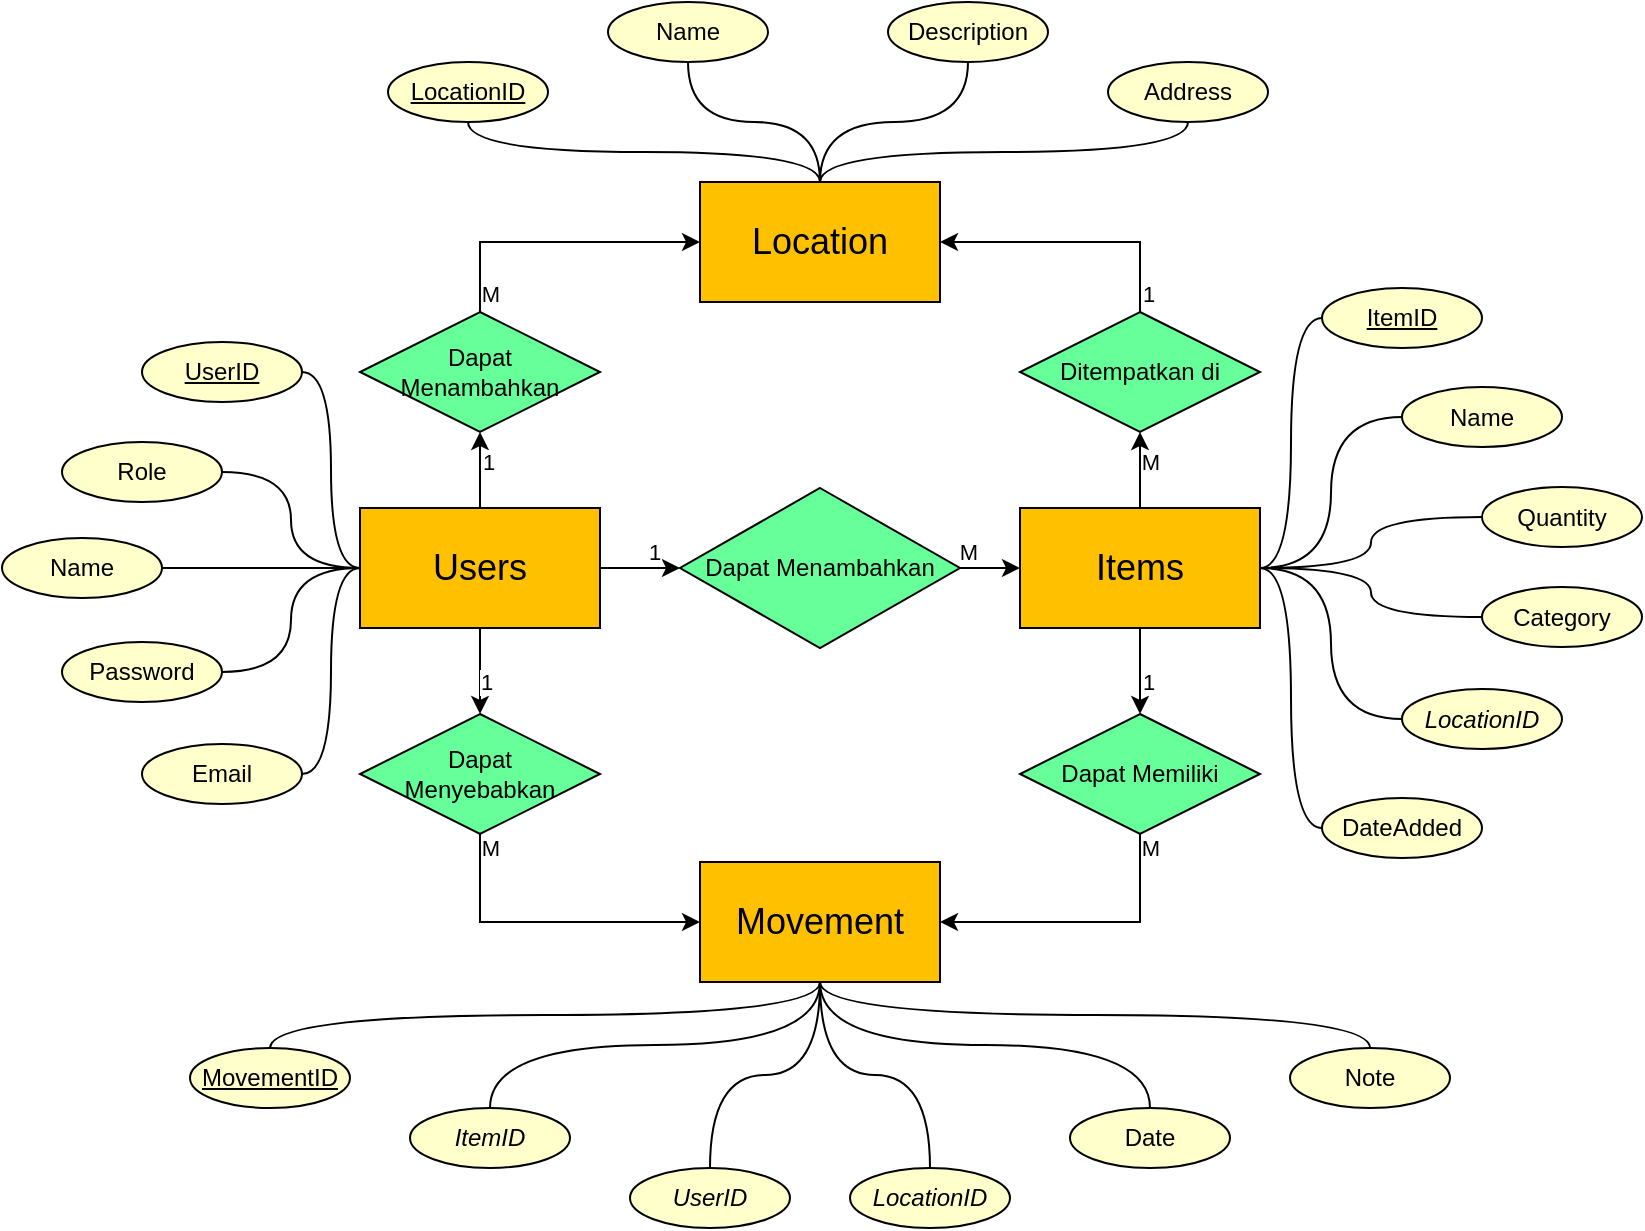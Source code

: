 <mxfile version="21.3.4" type="device">
  <diagram name="Page-1" id="7U6pc4CVt7CpyOYmcMTK">
    <mxGraphModel dx="1533" dy="689" grid="1" gridSize="10" guides="1" tooltips="1" connect="1" arrows="1" fold="1" page="1" pageScale="1" pageWidth="827" pageHeight="1169" math="0" shadow="0">
      <root>
        <mxCell id="0" />
        <mxCell id="1" parent="0" />
        <mxCell id="E6M0JtgVusHcGvOkFfoI-14" style="edgeStyle=orthogonalEdgeStyle;rounded=0;orthogonalLoop=1;jettySize=auto;html=1;entryX=0.5;entryY=0;entryDx=0;entryDy=0;" edge="1" parent="1" source="E6M0JtgVusHcGvOkFfoI-1" target="E6M0JtgVusHcGvOkFfoI-7">
          <mxGeometry relative="1" as="geometry" />
        </mxCell>
        <mxCell id="E6M0JtgVusHcGvOkFfoI-97" value="1" style="edgeLabel;html=1;align=center;verticalAlign=middle;resizable=0;points=[];" vertex="1" connectable="0" parent="E6M0JtgVusHcGvOkFfoI-14">
          <mxGeometry x="0.297" y="-1" relative="1" as="geometry">
            <mxPoint x="5" y="-1" as="offset" />
          </mxGeometry>
        </mxCell>
        <mxCell id="E6M0JtgVusHcGvOkFfoI-62" style="edgeStyle=orthogonalEdgeStyle;rounded=0;orthogonalLoop=1;jettySize=auto;html=1;entryX=0.5;entryY=1;entryDx=0;entryDy=0;" edge="1" parent="1" source="E6M0JtgVusHcGvOkFfoI-1" target="E6M0JtgVusHcGvOkFfoI-28">
          <mxGeometry relative="1" as="geometry" />
        </mxCell>
        <mxCell id="E6M0JtgVusHcGvOkFfoI-101" value="M" style="edgeLabel;html=1;align=center;verticalAlign=middle;resizable=0;points=[];" vertex="1" connectable="0" parent="E6M0JtgVusHcGvOkFfoI-62">
          <mxGeometry x="0.323" y="1" relative="1" as="geometry">
            <mxPoint x="6" y="1" as="offset" />
          </mxGeometry>
        </mxCell>
        <mxCell id="E6M0JtgVusHcGvOkFfoI-1" value="&lt;font style=&quot;font-size: 18px;&quot;&gt;Items&lt;/font&gt;" style="rounded=0;whiteSpace=wrap;html=1;fillColor=#FFC000;" vertex="1" parent="1">
          <mxGeometry x="512" y="253" width="120" height="60" as="geometry" />
        </mxCell>
        <mxCell id="E6M0JtgVusHcGvOkFfoI-10" style="edgeStyle=orthogonalEdgeStyle;rounded=0;orthogonalLoop=1;jettySize=auto;html=1;entryX=0;entryY=0.5;entryDx=0;entryDy=0;" edge="1" parent="1" source="E6M0JtgVusHcGvOkFfoI-2" target="E6M0JtgVusHcGvOkFfoI-5">
          <mxGeometry relative="1" as="geometry" />
        </mxCell>
        <mxCell id="E6M0JtgVusHcGvOkFfoI-91" value="1" style="edgeLabel;html=1;align=center;verticalAlign=middle;resizable=0;points=[];" vertex="1" connectable="0" parent="E6M0JtgVusHcGvOkFfoI-10">
          <mxGeometry x="0.266" relative="1" as="geometry">
            <mxPoint x="1" y="-8" as="offset" />
          </mxGeometry>
        </mxCell>
        <mxCell id="E6M0JtgVusHcGvOkFfoI-12" style="edgeStyle=orthogonalEdgeStyle;rounded=0;orthogonalLoop=1;jettySize=auto;html=1;entryX=0.5;entryY=0;entryDx=0;entryDy=0;" edge="1" parent="1" source="E6M0JtgVusHcGvOkFfoI-2" target="E6M0JtgVusHcGvOkFfoI-6">
          <mxGeometry relative="1" as="geometry" />
        </mxCell>
        <mxCell id="E6M0JtgVusHcGvOkFfoI-95" value="1" style="edgeLabel;html=1;align=center;verticalAlign=middle;resizable=0;points=[];" vertex="1" connectable="0" parent="E6M0JtgVusHcGvOkFfoI-12">
          <mxGeometry x="0.215" relative="1" as="geometry">
            <mxPoint x="3" y="1" as="offset" />
          </mxGeometry>
        </mxCell>
        <mxCell id="E6M0JtgVusHcGvOkFfoI-60" style="edgeStyle=orthogonalEdgeStyle;rounded=0;orthogonalLoop=1;jettySize=auto;html=1;entryX=0.5;entryY=1;entryDx=0;entryDy=0;" edge="1" parent="1" source="E6M0JtgVusHcGvOkFfoI-2" target="E6M0JtgVusHcGvOkFfoI-35">
          <mxGeometry relative="1" as="geometry" />
        </mxCell>
        <mxCell id="E6M0JtgVusHcGvOkFfoI-99" value="1" style="edgeLabel;html=1;align=center;verticalAlign=middle;resizable=0;points=[];" vertex="1" connectable="0" parent="E6M0JtgVusHcGvOkFfoI-60">
          <mxGeometry x="0.305" y="2" relative="1" as="geometry">
            <mxPoint x="6" as="offset" />
          </mxGeometry>
        </mxCell>
        <mxCell id="E6M0JtgVusHcGvOkFfoI-2" value="&lt;font style=&quot;font-size: 18px;&quot;&gt;Users&lt;/font&gt;" style="rounded=0;whiteSpace=wrap;html=1;fillColor=#FFC000;" vertex="1" parent="1">
          <mxGeometry x="182" y="253" width="120" height="60" as="geometry" />
        </mxCell>
        <mxCell id="E6M0JtgVusHcGvOkFfoI-3" value="&lt;font style=&quot;font-size: 18px;&quot;&gt;Location&lt;/font&gt;" style="rounded=0;whiteSpace=wrap;html=1;fillColor=#FFC000;" vertex="1" parent="1">
          <mxGeometry x="352" y="90" width="120" height="60" as="geometry" />
        </mxCell>
        <mxCell id="E6M0JtgVusHcGvOkFfoI-4" value="&lt;font style=&quot;font-size: 18px;&quot;&gt;Movement&lt;/font&gt;" style="rounded=0;whiteSpace=wrap;html=1;fillColor=#FFC000;" vertex="1" parent="1">
          <mxGeometry x="352" y="430" width="120" height="60" as="geometry" />
        </mxCell>
        <mxCell id="E6M0JtgVusHcGvOkFfoI-11" style="edgeStyle=orthogonalEdgeStyle;rounded=0;orthogonalLoop=1;jettySize=auto;html=1;entryX=0;entryY=0.5;entryDx=0;entryDy=0;" edge="1" parent="1" source="E6M0JtgVusHcGvOkFfoI-5" target="E6M0JtgVusHcGvOkFfoI-1">
          <mxGeometry relative="1" as="geometry" />
        </mxCell>
        <mxCell id="E6M0JtgVusHcGvOkFfoI-93" value="M" style="edgeLabel;html=1;align=center;verticalAlign=middle;resizable=0;points=[];" vertex="1" connectable="0" parent="E6M0JtgVusHcGvOkFfoI-11">
          <mxGeometry x="-0.856" y="-1" relative="1" as="geometry">
            <mxPoint y="-9" as="offset" />
          </mxGeometry>
        </mxCell>
        <mxCell id="E6M0JtgVusHcGvOkFfoI-5" value="Dapat Menambahkan" style="shape=rhombus;perimeter=rhombusPerimeter;whiteSpace=wrap;html=1;align=center;fillColor=#66FF99;" vertex="1" parent="1">
          <mxGeometry x="342" y="243" width="140" height="80" as="geometry" />
        </mxCell>
        <mxCell id="E6M0JtgVusHcGvOkFfoI-13" style="edgeStyle=orthogonalEdgeStyle;rounded=0;orthogonalLoop=1;jettySize=auto;html=1;entryX=0;entryY=0.5;entryDx=0;entryDy=0;exitX=0.5;exitY=1;exitDx=0;exitDy=0;" edge="1" parent="1" source="E6M0JtgVusHcGvOkFfoI-6" target="E6M0JtgVusHcGvOkFfoI-4">
          <mxGeometry relative="1" as="geometry" />
        </mxCell>
        <mxCell id="E6M0JtgVusHcGvOkFfoI-96" value="M" style="edgeLabel;html=1;align=center;verticalAlign=middle;resizable=0;points=[];" vertex="1" connectable="0" parent="E6M0JtgVusHcGvOkFfoI-13">
          <mxGeometry x="-0.91" relative="1" as="geometry">
            <mxPoint x="5" as="offset" />
          </mxGeometry>
        </mxCell>
        <mxCell id="E6M0JtgVusHcGvOkFfoI-6" value="Dapat&lt;br&gt;Menyebabkan" style="shape=rhombus;perimeter=rhombusPerimeter;whiteSpace=wrap;html=1;align=center;fillColor=#66FF99;" vertex="1" parent="1">
          <mxGeometry x="182" y="356" width="120" height="60" as="geometry" />
        </mxCell>
        <mxCell id="E6M0JtgVusHcGvOkFfoI-15" style="edgeStyle=orthogonalEdgeStyle;rounded=0;orthogonalLoop=1;jettySize=auto;html=1;entryX=1;entryY=0.5;entryDx=0;entryDy=0;exitX=0.5;exitY=1;exitDx=0;exitDy=0;" edge="1" parent="1" source="E6M0JtgVusHcGvOkFfoI-7" target="E6M0JtgVusHcGvOkFfoI-4">
          <mxGeometry relative="1" as="geometry" />
        </mxCell>
        <mxCell id="E6M0JtgVusHcGvOkFfoI-98" value="M" style="edgeLabel;html=1;align=center;verticalAlign=middle;resizable=0;points=[];" vertex="1" connectable="0" parent="E6M0JtgVusHcGvOkFfoI-15">
          <mxGeometry x="-0.854" relative="1" as="geometry">
            <mxPoint x="5" y="-4" as="offset" />
          </mxGeometry>
        </mxCell>
        <mxCell id="E6M0JtgVusHcGvOkFfoI-7" value="Dapat Memiliki" style="shape=rhombus;perimeter=rhombusPerimeter;whiteSpace=wrap;html=1;align=center;fillColor=#66FF99;" vertex="1" parent="1">
          <mxGeometry x="512" y="356" width="120" height="60" as="geometry" />
        </mxCell>
        <mxCell id="E6M0JtgVusHcGvOkFfoI-18" value="&lt;u&gt;UserID&lt;/u&gt;" style="ellipse;whiteSpace=wrap;html=1;align=center;fillColor=#FFFFCC;" vertex="1" parent="1">
          <mxGeometry x="73" y="170" width="80" height="30" as="geometry" />
        </mxCell>
        <mxCell id="E6M0JtgVusHcGvOkFfoI-19" value="Name" style="ellipse;whiteSpace=wrap;html=1;align=center;fillColor=#FFFFCC;" vertex="1" parent="1">
          <mxGeometry x="3" y="268" width="80" height="30" as="geometry" />
        </mxCell>
        <mxCell id="E6M0JtgVusHcGvOkFfoI-20" value="Email" style="ellipse;whiteSpace=wrap;html=1;align=center;fillColor=#FFFFCC;" vertex="1" parent="1">
          <mxGeometry x="73" y="371" width="80" height="30" as="geometry" />
        </mxCell>
        <mxCell id="E6M0JtgVusHcGvOkFfoI-21" value="Password" style="ellipse;whiteSpace=wrap;html=1;align=center;fillColor=#FFFFCC;" vertex="1" parent="1">
          <mxGeometry x="33" y="320" width="80" height="30" as="geometry" />
        </mxCell>
        <mxCell id="E6M0JtgVusHcGvOkFfoI-22" value="Role" style="ellipse;whiteSpace=wrap;html=1;align=center;fillColor=#FFFFCC;" vertex="1" parent="1">
          <mxGeometry x="33" y="220" width="80" height="30" as="geometry" />
        </mxCell>
        <mxCell id="E6M0JtgVusHcGvOkFfoI-23" value="MovementID" style="ellipse;whiteSpace=wrap;html=1;align=center;fontStyle=4;fillColor=#FFFFCC;" vertex="1" parent="1">
          <mxGeometry x="97" y="523" width="80" height="30" as="geometry" />
        </mxCell>
        <mxCell id="E6M0JtgVusHcGvOkFfoI-24" value="&lt;i&gt;ItemID&lt;/i&gt;" style="ellipse;whiteSpace=wrap;html=1;align=center;fillColor=#FFFFCC;" vertex="1" parent="1">
          <mxGeometry x="207" y="553" width="80" height="30" as="geometry" />
        </mxCell>
        <mxCell id="E6M0JtgVusHcGvOkFfoI-25" value="&lt;i&gt;UserID&lt;/i&gt;" style="ellipse;whiteSpace=wrap;html=1;align=center;fillColor=#FFFFCC;" vertex="1" parent="1">
          <mxGeometry x="317" y="583" width="80" height="30" as="geometry" />
        </mxCell>
        <mxCell id="E6M0JtgVusHcGvOkFfoI-26" value="&lt;i&gt;LocationID&lt;/i&gt;" style="ellipse;whiteSpace=wrap;html=1;align=center;fillColor=#FFFFCC;" vertex="1" parent="1">
          <mxGeometry x="427" y="583" width="80" height="30" as="geometry" />
        </mxCell>
        <mxCell id="E6M0JtgVusHcGvOkFfoI-63" style="edgeStyle=orthogonalEdgeStyle;rounded=0;orthogonalLoop=1;jettySize=auto;html=1;entryX=1;entryY=0.5;entryDx=0;entryDy=0;exitX=0.5;exitY=0;exitDx=0;exitDy=0;" edge="1" parent="1" source="E6M0JtgVusHcGvOkFfoI-28" target="E6M0JtgVusHcGvOkFfoI-3">
          <mxGeometry relative="1" as="geometry" />
        </mxCell>
        <mxCell id="E6M0JtgVusHcGvOkFfoI-102" value="1" style="edgeLabel;html=1;align=center;verticalAlign=middle;resizable=0;points=[];" vertex="1" connectable="0" parent="E6M0JtgVusHcGvOkFfoI-63">
          <mxGeometry x="-0.854" y="1" relative="1" as="geometry">
            <mxPoint x="5" y="1" as="offset" />
          </mxGeometry>
        </mxCell>
        <mxCell id="E6M0JtgVusHcGvOkFfoI-28" value="Ditempatkan di" style="shape=rhombus;perimeter=rhombusPerimeter;whiteSpace=wrap;html=1;align=center;fillColor=#66FF99;" vertex="1" parent="1">
          <mxGeometry x="512" y="155" width="120" height="60" as="geometry" />
        </mxCell>
        <mxCell id="E6M0JtgVusHcGvOkFfoI-61" style="edgeStyle=orthogonalEdgeStyle;rounded=0;orthogonalLoop=1;jettySize=auto;html=1;entryX=0;entryY=0.5;entryDx=0;entryDy=0;exitX=0.5;exitY=0;exitDx=0;exitDy=0;" edge="1" parent="1" source="E6M0JtgVusHcGvOkFfoI-35" target="E6M0JtgVusHcGvOkFfoI-3">
          <mxGeometry relative="1" as="geometry" />
        </mxCell>
        <mxCell id="E6M0JtgVusHcGvOkFfoI-100" value="M" style="edgeLabel;html=1;align=center;verticalAlign=middle;resizable=0;points=[];" vertex="1" connectable="0" parent="E6M0JtgVusHcGvOkFfoI-61">
          <mxGeometry x="-0.834" relative="1" as="geometry">
            <mxPoint x="5" y="3" as="offset" />
          </mxGeometry>
        </mxCell>
        <mxCell id="E6M0JtgVusHcGvOkFfoI-35" value="Dapat&lt;br&gt;Menambahkan" style="shape=rhombus;perimeter=rhombusPerimeter;whiteSpace=wrap;html=1;align=center;fillColor=#66FF99;" vertex="1" parent="1">
          <mxGeometry x="182" y="155" width="120" height="60" as="geometry" />
        </mxCell>
        <mxCell id="E6M0JtgVusHcGvOkFfoI-36" value="Date" style="ellipse;whiteSpace=wrap;html=1;align=center;fillColor=#FFFFCC;" vertex="1" parent="1">
          <mxGeometry x="537" y="553" width="80" height="30" as="geometry" />
        </mxCell>
        <mxCell id="E6M0JtgVusHcGvOkFfoI-37" value="Note" style="ellipse;whiteSpace=wrap;html=1;align=center;fillColor=#FFFFCC;" vertex="1" parent="1">
          <mxGeometry x="647" y="523" width="80" height="30" as="geometry" />
        </mxCell>
        <mxCell id="E6M0JtgVusHcGvOkFfoI-41" value="ItemID" style="ellipse;whiteSpace=wrap;html=1;align=center;fontStyle=4;fillColor=#FFFFCC;" vertex="1" parent="1">
          <mxGeometry x="663" y="143" width="80" height="30" as="geometry" />
        </mxCell>
        <mxCell id="E6M0JtgVusHcGvOkFfoI-42" value="Name" style="ellipse;whiteSpace=wrap;html=1;align=center;fillColor=#FFFFCC;" vertex="1" parent="1">
          <mxGeometry x="703" y="192.5" width="80" height="30" as="geometry" />
        </mxCell>
        <mxCell id="E6M0JtgVusHcGvOkFfoI-43" value="Quantity" style="ellipse;whiteSpace=wrap;html=1;align=center;fillColor=#FFFFCC;" vertex="1" parent="1">
          <mxGeometry x="743" y="242.5" width="80" height="30" as="geometry" />
        </mxCell>
        <mxCell id="E6M0JtgVusHcGvOkFfoI-44" value="Category" style="ellipse;whiteSpace=wrap;html=1;align=center;fillColor=#FFFFCC;" vertex="1" parent="1">
          <mxGeometry x="743" y="292.5" width="80" height="30" as="geometry" />
        </mxCell>
        <mxCell id="E6M0JtgVusHcGvOkFfoI-45" value="&lt;i&gt;LocationID&lt;/i&gt;" style="ellipse;whiteSpace=wrap;html=1;align=center;fillColor=#FFFFCC;" vertex="1" parent="1">
          <mxGeometry x="703" y="343.5" width="80" height="30" as="geometry" />
        </mxCell>
        <mxCell id="E6M0JtgVusHcGvOkFfoI-46" value="DateAdded" style="ellipse;whiteSpace=wrap;html=1;align=center;fillColor=#FFFFCC;" vertex="1" parent="1">
          <mxGeometry x="663" y="398" width="80" height="30" as="geometry" />
        </mxCell>
        <mxCell id="E6M0JtgVusHcGvOkFfoI-56" value="LocationID" style="ellipse;whiteSpace=wrap;html=1;align=center;fontStyle=4;fillColor=#FFFFCC;" vertex="1" parent="1">
          <mxGeometry x="196" y="30" width="80" height="30" as="geometry" />
        </mxCell>
        <mxCell id="E6M0JtgVusHcGvOkFfoI-57" value="Name" style="ellipse;whiteSpace=wrap;html=1;align=center;fillColor=#FFFFCC;" vertex="1" parent="1">
          <mxGeometry x="306" width="80" height="30" as="geometry" />
        </mxCell>
        <mxCell id="E6M0JtgVusHcGvOkFfoI-58" value="Description" style="ellipse;whiteSpace=wrap;html=1;align=center;fillColor=#FFFFCC;" vertex="1" parent="1">
          <mxGeometry x="446" width="80" height="30" as="geometry" />
        </mxCell>
        <mxCell id="E6M0JtgVusHcGvOkFfoI-59" value="Address" style="ellipse;whiteSpace=wrap;html=1;align=center;fillColor=#FFFFCC;" vertex="1" parent="1">
          <mxGeometry x="556" y="30" width="80" height="30" as="geometry" />
        </mxCell>
        <mxCell id="E6M0JtgVusHcGvOkFfoI-68" value="" style="endArrow=none;html=1;rounded=0;entryX=1;entryY=0.5;entryDx=0;entryDy=0;exitX=0;exitY=0.5;exitDx=0;exitDy=0;edgeStyle=orthogonalEdgeStyle;curved=1;" edge="1" parent="1" source="E6M0JtgVusHcGvOkFfoI-2" target="E6M0JtgVusHcGvOkFfoI-18">
          <mxGeometry width="50" height="50" relative="1" as="geometry">
            <mxPoint x="483" y="273" as="sourcePoint" />
            <mxPoint x="533" y="223" as="targetPoint" />
          </mxGeometry>
        </mxCell>
        <mxCell id="E6M0JtgVusHcGvOkFfoI-69" value="" style="endArrow=none;html=1;rounded=0;entryX=1;entryY=0.5;entryDx=0;entryDy=0;exitX=0;exitY=0.5;exitDx=0;exitDy=0;edgeStyle=orthogonalEdgeStyle;curved=1;" edge="1" parent="1" source="E6M0JtgVusHcGvOkFfoI-2" target="E6M0JtgVusHcGvOkFfoI-22">
          <mxGeometry width="50" height="50" relative="1" as="geometry">
            <mxPoint x="192" y="293" as="sourcePoint" />
            <mxPoint x="143" y="195" as="targetPoint" />
          </mxGeometry>
        </mxCell>
        <mxCell id="E6M0JtgVusHcGvOkFfoI-70" value="" style="endArrow=none;html=1;rounded=0;entryX=1;entryY=0.5;entryDx=0;entryDy=0;exitX=0;exitY=0.5;exitDx=0;exitDy=0;edgeStyle=orthogonalEdgeStyle;curved=1;" edge="1" parent="1" source="E6M0JtgVusHcGvOkFfoI-2" target="E6M0JtgVusHcGvOkFfoI-19">
          <mxGeometry width="50" height="50" relative="1" as="geometry">
            <mxPoint x="192" y="293" as="sourcePoint" />
            <mxPoint x="103" y="245" as="targetPoint" />
          </mxGeometry>
        </mxCell>
        <mxCell id="E6M0JtgVusHcGvOkFfoI-71" value="" style="endArrow=none;html=1;rounded=0;entryX=1;entryY=0.5;entryDx=0;entryDy=0;exitX=0;exitY=0.5;exitDx=0;exitDy=0;edgeStyle=orthogonalEdgeStyle;curved=1;" edge="1" parent="1" source="E6M0JtgVusHcGvOkFfoI-2" target="E6M0JtgVusHcGvOkFfoI-21">
          <mxGeometry width="50" height="50" relative="1" as="geometry">
            <mxPoint x="192" y="293" as="sourcePoint" />
            <mxPoint x="63" y="295" as="targetPoint" />
          </mxGeometry>
        </mxCell>
        <mxCell id="E6M0JtgVusHcGvOkFfoI-72" value="" style="endArrow=none;html=1;rounded=0;entryX=1;entryY=0.5;entryDx=0;entryDy=0;exitX=0;exitY=0.5;exitDx=0;exitDy=0;edgeStyle=orthogonalEdgeStyle;curved=1;" edge="1" parent="1" source="E6M0JtgVusHcGvOkFfoI-2" target="E6M0JtgVusHcGvOkFfoI-20">
          <mxGeometry width="50" height="50" relative="1" as="geometry">
            <mxPoint x="192" y="293" as="sourcePoint" />
            <mxPoint x="103" y="345" as="targetPoint" />
          </mxGeometry>
        </mxCell>
        <mxCell id="E6M0JtgVusHcGvOkFfoI-73" value="" style="endArrow=none;html=1;rounded=0;entryX=0.5;entryY=1;entryDx=0;entryDy=0;exitX=0.5;exitY=0;exitDx=0;exitDy=0;edgeStyle=orthogonalEdgeStyle;curved=1;" edge="1" parent="1" source="E6M0JtgVusHcGvOkFfoI-3" target="E6M0JtgVusHcGvOkFfoI-56">
          <mxGeometry width="50" height="50" relative="1" as="geometry">
            <mxPoint x="513" y="273" as="sourcePoint" />
            <mxPoint x="563" y="223" as="targetPoint" />
          </mxGeometry>
        </mxCell>
        <mxCell id="E6M0JtgVusHcGvOkFfoI-74" value="" style="endArrow=none;html=1;rounded=0;entryX=0.5;entryY=1;entryDx=0;entryDy=0;exitX=0.5;exitY=0;exitDx=0;exitDy=0;edgeStyle=orthogonalEdgeStyle;curved=1;" edge="1" parent="1" source="E6M0JtgVusHcGvOkFfoI-3" target="E6M0JtgVusHcGvOkFfoI-57">
          <mxGeometry width="50" height="50" relative="1" as="geometry">
            <mxPoint x="422" y="100" as="sourcePoint" />
            <mxPoint x="286" y="55" as="targetPoint" />
          </mxGeometry>
        </mxCell>
        <mxCell id="E6M0JtgVusHcGvOkFfoI-75" value="" style="endArrow=none;html=1;rounded=0;entryX=0.5;entryY=1;entryDx=0;entryDy=0;exitX=0.5;exitY=0;exitDx=0;exitDy=0;edgeStyle=orthogonalEdgeStyle;curved=1;" edge="1" parent="1" source="E6M0JtgVusHcGvOkFfoI-3" target="E6M0JtgVusHcGvOkFfoI-58">
          <mxGeometry width="50" height="50" relative="1" as="geometry">
            <mxPoint x="422" y="100" as="sourcePoint" />
            <mxPoint x="396" y="25" as="targetPoint" />
          </mxGeometry>
        </mxCell>
        <mxCell id="E6M0JtgVusHcGvOkFfoI-76" value="" style="endArrow=none;html=1;rounded=0;entryX=0.5;entryY=1;entryDx=0;entryDy=0;exitX=0.5;exitY=0;exitDx=0;exitDy=0;edgeStyle=orthogonalEdgeStyle;curved=1;" edge="1" parent="1" source="E6M0JtgVusHcGvOkFfoI-3" target="E6M0JtgVusHcGvOkFfoI-59">
          <mxGeometry width="50" height="50" relative="1" as="geometry">
            <mxPoint x="422" y="100" as="sourcePoint" />
            <mxPoint x="456" y="25" as="targetPoint" />
          </mxGeometry>
        </mxCell>
        <mxCell id="E6M0JtgVusHcGvOkFfoI-79" value="" style="endArrow=none;html=1;rounded=0;entryX=0;entryY=0.5;entryDx=0;entryDy=0;exitX=1;exitY=0.5;exitDx=0;exitDy=0;edgeStyle=orthogonalEdgeStyle;curved=1;" edge="1" parent="1" source="E6M0JtgVusHcGvOkFfoI-1" target="E6M0JtgVusHcGvOkFfoI-41">
          <mxGeometry width="50" height="50" relative="1" as="geometry">
            <mxPoint x="483" y="273" as="sourcePoint" />
            <mxPoint x="533" y="223" as="targetPoint" />
          </mxGeometry>
        </mxCell>
        <mxCell id="E6M0JtgVusHcGvOkFfoI-80" value="" style="endArrow=none;html=1;rounded=0;entryX=0;entryY=0.5;entryDx=0;entryDy=0;exitX=1;exitY=0.5;exitDx=0;exitDy=0;edgeStyle=orthogonalEdgeStyle;curved=1;" edge="1" parent="1" source="E6M0JtgVusHcGvOkFfoI-1" target="E6M0JtgVusHcGvOkFfoI-42">
          <mxGeometry width="50" height="50" relative="1" as="geometry">
            <mxPoint x="642" y="293" as="sourcePoint" />
            <mxPoint x="723" y="168" as="targetPoint" />
          </mxGeometry>
        </mxCell>
        <mxCell id="E6M0JtgVusHcGvOkFfoI-81" value="" style="endArrow=none;html=1;rounded=0;entryX=0;entryY=0.5;entryDx=0;entryDy=0;exitX=1;exitY=0.5;exitDx=0;exitDy=0;edgeStyle=orthogonalEdgeStyle;curved=1;" edge="1" parent="1" source="E6M0JtgVusHcGvOkFfoI-1" target="E6M0JtgVusHcGvOkFfoI-43">
          <mxGeometry width="50" height="50" relative="1" as="geometry">
            <mxPoint x="642" y="293" as="sourcePoint" />
            <mxPoint x="763" y="218" as="targetPoint" />
          </mxGeometry>
        </mxCell>
        <mxCell id="E6M0JtgVusHcGvOkFfoI-82" value="" style="endArrow=none;html=1;rounded=0;entryX=0;entryY=0.5;entryDx=0;entryDy=0;exitX=1;exitY=0.5;exitDx=0;exitDy=0;edgeStyle=orthogonalEdgeStyle;curved=1;" edge="1" parent="1" source="E6M0JtgVusHcGvOkFfoI-1" target="E6M0JtgVusHcGvOkFfoI-44">
          <mxGeometry width="50" height="50" relative="1" as="geometry">
            <mxPoint x="642" y="293" as="sourcePoint" />
            <mxPoint x="803" y="268" as="targetPoint" />
          </mxGeometry>
        </mxCell>
        <mxCell id="E6M0JtgVusHcGvOkFfoI-83" value="" style="endArrow=none;html=1;rounded=0;entryX=0;entryY=0.5;entryDx=0;entryDy=0;exitX=1;exitY=0.5;exitDx=0;exitDy=0;edgeStyle=orthogonalEdgeStyle;curved=1;" edge="1" parent="1" source="E6M0JtgVusHcGvOkFfoI-1" target="E6M0JtgVusHcGvOkFfoI-45">
          <mxGeometry width="50" height="50" relative="1" as="geometry">
            <mxPoint x="642" y="293" as="sourcePoint" />
            <mxPoint x="803" y="318" as="targetPoint" />
          </mxGeometry>
        </mxCell>
        <mxCell id="E6M0JtgVusHcGvOkFfoI-84" value="" style="endArrow=none;html=1;rounded=0;entryX=0;entryY=0.5;entryDx=0;entryDy=0;exitX=1;exitY=0.5;exitDx=0;exitDy=0;edgeStyle=orthogonalEdgeStyle;curved=1;" edge="1" parent="1" source="E6M0JtgVusHcGvOkFfoI-1" target="E6M0JtgVusHcGvOkFfoI-46">
          <mxGeometry width="50" height="50" relative="1" as="geometry">
            <mxPoint x="642" y="293" as="sourcePoint" />
            <mxPoint x="763" y="369" as="targetPoint" />
          </mxGeometry>
        </mxCell>
        <mxCell id="E6M0JtgVusHcGvOkFfoI-85" value="" style="endArrow=none;html=1;rounded=0;entryX=0.5;entryY=1;entryDx=0;entryDy=0;exitX=0.5;exitY=0;exitDx=0;exitDy=0;edgeStyle=orthogonalEdgeStyle;curved=1;" edge="1" parent="1" source="E6M0JtgVusHcGvOkFfoI-23" target="E6M0JtgVusHcGvOkFfoI-4">
          <mxGeometry width="50" height="50" relative="1" as="geometry">
            <mxPoint x="563" y="533" as="sourcePoint" />
            <mxPoint x="613" y="483" as="targetPoint" />
          </mxGeometry>
        </mxCell>
        <mxCell id="E6M0JtgVusHcGvOkFfoI-86" value="" style="endArrow=none;html=1;rounded=0;entryX=0.5;entryY=1;entryDx=0;entryDy=0;exitX=0.5;exitY=0;exitDx=0;exitDy=0;edgeStyle=orthogonalEdgeStyle;curved=1;" edge="1" parent="1" source="E6M0JtgVusHcGvOkFfoI-24" target="E6M0JtgVusHcGvOkFfoI-4">
          <mxGeometry width="50" height="50" relative="1" as="geometry">
            <mxPoint x="147" y="540" as="sourcePoint" />
            <mxPoint x="422" y="500" as="targetPoint" />
          </mxGeometry>
        </mxCell>
        <mxCell id="E6M0JtgVusHcGvOkFfoI-87" value="" style="endArrow=none;html=1;rounded=0;entryX=0.5;entryY=1;entryDx=0;entryDy=0;exitX=0.5;exitY=0;exitDx=0;exitDy=0;edgeStyle=orthogonalEdgeStyle;curved=1;" edge="1" parent="1" source="E6M0JtgVusHcGvOkFfoI-25" target="E6M0JtgVusHcGvOkFfoI-4">
          <mxGeometry width="50" height="50" relative="1" as="geometry">
            <mxPoint x="257" y="570" as="sourcePoint" />
            <mxPoint x="422" y="500" as="targetPoint" />
          </mxGeometry>
        </mxCell>
        <mxCell id="E6M0JtgVusHcGvOkFfoI-88" value="" style="endArrow=none;html=1;rounded=0;entryX=0.5;entryY=1;entryDx=0;entryDy=0;exitX=0.5;exitY=0;exitDx=0;exitDy=0;edgeStyle=orthogonalEdgeStyle;curved=1;" edge="1" parent="1" source="E6M0JtgVusHcGvOkFfoI-26" target="E6M0JtgVusHcGvOkFfoI-4">
          <mxGeometry width="50" height="50" relative="1" as="geometry">
            <mxPoint x="367" y="600" as="sourcePoint" />
            <mxPoint x="422" y="500" as="targetPoint" />
          </mxGeometry>
        </mxCell>
        <mxCell id="E6M0JtgVusHcGvOkFfoI-89" value="" style="endArrow=none;html=1;rounded=0;entryX=0.5;entryY=1;entryDx=0;entryDy=0;exitX=0.5;exitY=0;exitDx=0;exitDy=0;edgeStyle=orthogonalEdgeStyle;curved=1;" edge="1" parent="1" source="E6M0JtgVusHcGvOkFfoI-36" target="E6M0JtgVusHcGvOkFfoI-4">
          <mxGeometry width="50" height="50" relative="1" as="geometry">
            <mxPoint x="477" y="600" as="sourcePoint" />
            <mxPoint x="422" y="500" as="targetPoint" />
          </mxGeometry>
        </mxCell>
        <mxCell id="E6M0JtgVusHcGvOkFfoI-90" value="" style="endArrow=none;html=1;rounded=0;entryX=0.5;entryY=1;entryDx=0;entryDy=0;exitX=0.5;exitY=0;exitDx=0;exitDy=0;edgeStyle=orthogonalEdgeStyle;curved=1;" edge="1" parent="1" source="E6M0JtgVusHcGvOkFfoI-37" target="E6M0JtgVusHcGvOkFfoI-4">
          <mxGeometry width="50" height="50" relative="1" as="geometry">
            <mxPoint x="587" y="570" as="sourcePoint" />
            <mxPoint x="422" y="500" as="targetPoint" />
          </mxGeometry>
        </mxCell>
      </root>
    </mxGraphModel>
  </diagram>
</mxfile>
